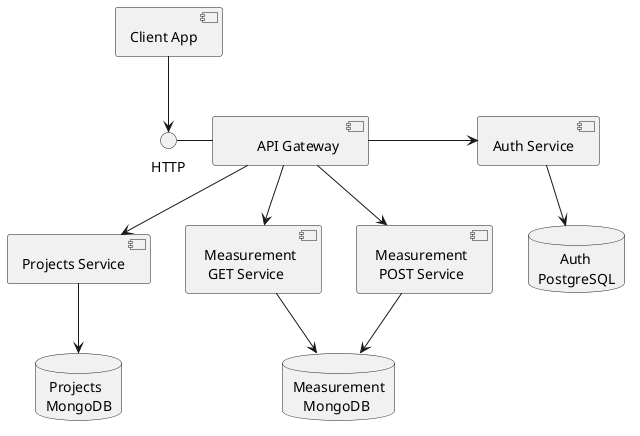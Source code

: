 @startuml
component "Client App" as app
component "Projects Service" as projects
component " Measurement\n  GET Service" as measurementGet
component " Measurement\n  POST Service" as measurementPost
component "Auth Service" as auth
component "\tAPI Gateway\t" as gateway
database " Projects\nMongoDB" as projectsDB
database "      Auth\nPostgreSQL" as authDB
database "Measurement\n   MongoDB" as measurementDB

app-d->HTTP
gateway-l-HTTP
projects-d->projectsDB
auth-d->authDB
measurementGet-d->measurementDB
measurementPost-d->measurementDB
gateway-->projects
gateway-d->measurementGet
gateway-d->measurementPost
gateway-r->auth

@enduml